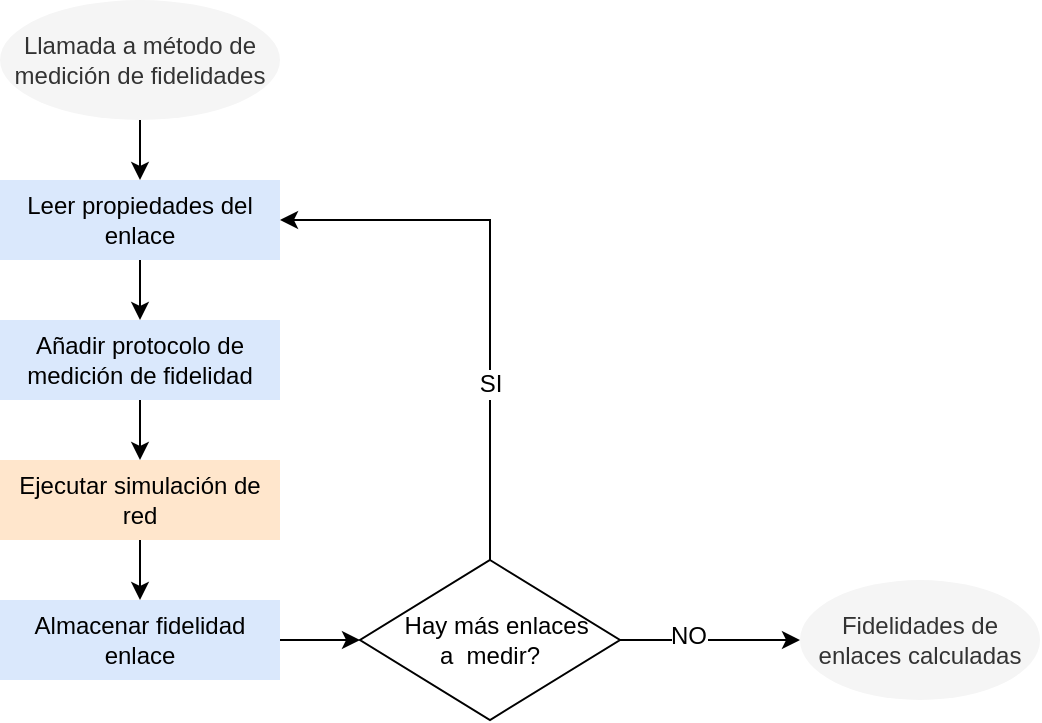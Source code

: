 <mxfile version="24.2.5" type="device">
  <diagram name="Página-1" id="isHOVhp9C8InLuPmGPI8">
    <mxGraphModel dx="810" dy="454" grid="1" gridSize="10" guides="1" tooltips="1" connect="1" arrows="1" fold="1" page="1" pageScale="1" pageWidth="1169" pageHeight="827" math="0" shadow="0">
      <root>
        <mxCell id="0" />
        <mxCell id="1" parent="0" />
        <mxCell id="IRplxMALOLHGgbjs9mdU-24" style="edgeStyle=orthogonalEdgeStyle;rounded=0;orthogonalLoop=1;jettySize=auto;html=1;exitX=0.5;exitY=1;exitDx=0;exitDy=0;entryX=0.5;entryY=0;entryDx=0;entryDy=0;" edge="1" parent="1" source="IRplxMALOLHGgbjs9mdU-1" target="IRplxMALOLHGgbjs9mdU-2">
          <mxGeometry relative="1" as="geometry" />
        </mxCell>
        <mxCell id="IRplxMALOLHGgbjs9mdU-1" value="Llamada a método de medición de fidelidades" style="ellipse;whiteSpace=wrap;html=1;fillColor=#f5f5f5;fontColor=#333333;strokeColor=none;" vertex="1" parent="1">
          <mxGeometry x="110" y="70" width="140" height="60" as="geometry" />
        </mxCell>
        <mxCell id="IRplxMALOLHGgbjs9mdU-23" style="edgeStyle=orthogonalEdgeStyle;rounded=0;orthogonalLoop=1;jettySize=auto;html=1;exitX=0.5;exitY=1;exitDx=0;exitDy=0;entryX=0.5;entryY=0;entryDx=0;entryDy=0;" edge="1" parent="1" source="IRplxMALOLHGgbjs9mdU-2" target="IRplxMALOLHGgbjs9mdU-4">
          <mxGeometry relative="1" as="geometry" />
        </mxCell>
        <mxCell id="IRplxMALOLHGgbjs9mdU-2" value="Leer propiedades del enlace" style="rounded=0;whiteSpace=wrap;html=1;fillColor=#dae8fc;strokeColor=none;" vertex="1" parent="1">
          <mxGeometry x="110" y="160" width="140" height="40" as="geometry" />
        </mxCell>
        <mxCell id="IRplxMALOLHGgbjs9mdU-10" style="edgeStyle=orthogonalEdgeStyle;rounded=0;orthogonalLoop=1;jettySize=auto;html=1;exitX=0.5;exitY=1;exitDx=0;exitDy=0;entryX=0.5;entryY=0;entryDx=0;entryDy=0;" edge="1" parent="1" source="IRplxMALOLHGgbjs9mdU-4" target="IRplxMALOLHGgbjs9mdU-5">
          <mxGeometry relative="1" as="geometry" />
        </mxCell>
        <mxCell id="IRplxMALOLHGgbjs9mdU-4" value="Añadir protocolo de medición de fidelidad" style="rounded=0;whiteSpace=wrap;html=1;fillColor=#dae8fc;strokeColor=none;" vertex="1" parent="1">
          <mxGeometry x="110" y="230" width="140" height="40" as="geometry" />
        </mxCell>
        <mxCell id="IRplxMALOLHGgbjs9mdU-11" style="edgeStyle=orthogonalEdgeStyle;rounded=0;orthogonalLoop=1;jettySize=auto;html=1;exitX=0.5;exitY=1;exitDx=0;exitDy=0;entryX=0.5;entryY=0;entryDx=0;entryDy=0;" edge="1" parent="1" source="IRplxMALOLHGgbjs9mdU-5" target="IRplxMALOLHGgbjs9mdU-6">
          <mxGeometry relative="1" as="geometry" />
        </mxCell>
        <mxCell id="IRplxMALOLHGgbjs9mdU-5" value="Ejecutar simulación de red" style="rounded=0;whiteSpace=wrap;html=1;fillColor=#ffe6cc;strokeColor=none;" vertex="1" parent="1">
          <mxGeometry x="110" y="300" width="140" height="40" as="geometry" />
        </mxCell>
        <mxCell id="IRplxMALOLHGgbjs9mdU-25" style="edgeStyle=orthogonalEdgeStyle;rounded=0;orthogonalLoop=1;jettySize=auto;html=1;exitX=1;exitY=0.5;exitDx=0;exitDy=0;entryX=0;entryY=0.5;entryDx=0;entryDy=0;" edge="1" parent="1" source="IRplxMALOLHGgbjs9mdU-6" target="IRplxMALOLHGgbjs9mdU-22">
          <mxGeometry relative="1" as="geometry" />
        </mxCell>
        <mxCell id="IRplxMALOLHGgbjs9mdU-6" value="Almacenar fidelidad enlace" style="rounded=0;whiteSpace=wrap;html=1;fillColor=#dae8fc;strokeColor=none;" vertex="1" parent="1">
          <mxGeometry x="110" y="370" width="140" height="40" as="geometry" />
        </mxCell>
        <mxCell id="IRplxMALOLHGgbjs9mdU-13" value="Fidelidades de enlaces calculadas" style="ellipse;whiteSpace=wrap;html=1;fillColor=#f5f5f5;fontColor=#333333;strokeColor=none;" vertex="1" parent="1">
          <mxGeometry x="510" y="360" width="120" height="60" as="geometry" />
        </mxCell>
        <mxCell id="IRplxMALOLHGgbjs9mdU-26" style="edgeStyle=orthogonalEdgeStyle;rounded=0;orthogonalLoop=1;jettySize=auto;html=1;exitX=1;exitY=0.5;exitDx=0;exitDy=0;entryX=0;entryY=0.5;entryDx=0;entryDy=0;" edge="1" parent="1" source="IRplxMALOLHGgbjs9mdU-22" target="IRplxMALOLHGgbjs9mdU-13">
          <mxGeometry relative="1" as="geometry" />
        </mxCell>
        <mxCell id="IRplxMALOLHGgbjs9mdU-29" value="&lt;font style=&quot;font-size: 12px;&quot;&gt;NO&lt;/font&gt;" style="edgeLabel;html=1;align=center;verticalAlign=middle;resizable=0;points=[];" vertex="1" connectable="0" parent="IRplxMALOLHGgbjs9mdU-26">
          <mxGeometry x="-0.244" y="2" relative="1" as="geometry">
            <mxPoint as="offset" />
          </mxGeometry>
        </mxCell>
        <mxCell id="IRplxMALOLHGgbjs9mdU-27" style="edgeStyle=orthogonalEdgeStyle;rounded=0;orthogonalLoop=1;jettySize=auto;html=1;exitX=0.5;exitY=0;exitDx=0;exitDy=0;entryX=1;entryY=0.5;entryDx=0;entryDy=0;" edge="1" parent="1" source="IRplxMALOLHGgbjs9mdU-22" target="IRplxMALOLHGgbjs9mdU-2">
          <mxGeometry relative="1" as="geometry" />
        </mxCell>
        <mxCell id="IRplxMALOLHGgbjs9mdU-28" value="&lt;font style=&quot;font-size: 12px;&quot;&gt;SI&lt;/font&gt;" style="edgeLabel;html=1;align=center;verticalAlign=middle;resizable=0;points=[];" vertex="1" connectable="0" parent="IRplxMALOLHGgbjs9mdU-27">
          <mxGeometry x="-0.36" relative="1" as="geometry">
            <mxPoint as="offset" />
          </mxGeometry>
        </mxCell>
        <mxCell id="IRplxMALOLHGgbjs9mdU-22" value="&amp;nbsp; &amp;nbsp; &amp;nbsp; Hay más enlaces&amp;nbsp; &amp;nbsp;&amp;nbsp;&lt;div&gt;a&amp;nbsp; medir?&lt;/div&gt;" style="rhombus;whiteSpace=wrap;html=1;" vertex="1" parent="1">
          <mxGeometry x="290" y="350" width="130" height="80" as="geometry" />
        </mxCell>
      </root>
    </mxGraphModel>
  </diagram>
</mxfile>
